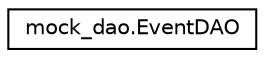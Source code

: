 digraph "Graphical Class Hierarchy"
{
  edge [fontname="Helvetica",fontsize="10",labelfontname="Helvetica",labelfontsize="10"];
  node [fontname="Helvetica",fontsize="10",shape=record];
  rankdir="LR";
  Node0 [label="mock_dao.EventDAO",height=0.2,width=0.4,color="black", fillcolor="white", style="filled",URL="$classmock__dao_1_1_event_d_a_o.html"];
}
